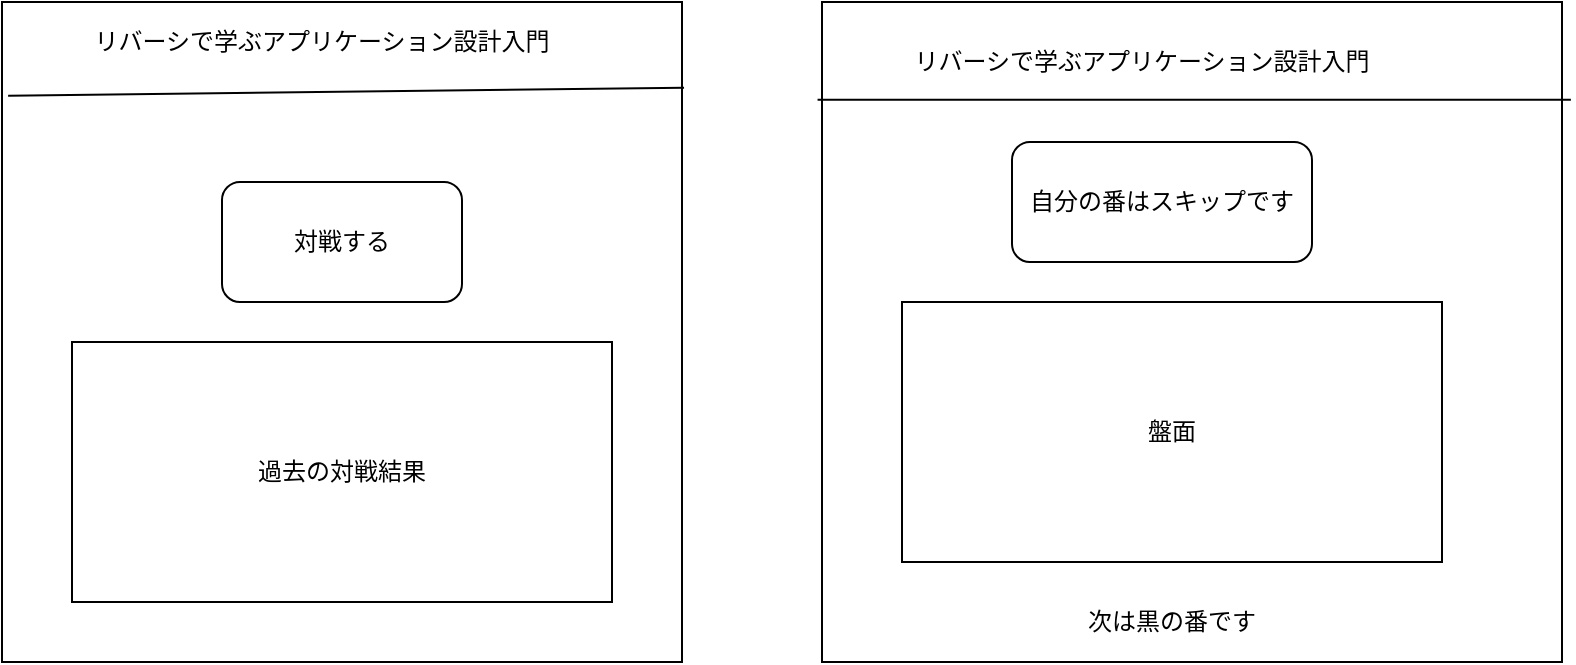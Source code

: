 <mxfile>
    <diagram id="cUtIY_VvKhF684kmWyzW" name="ページ1">
        <mxGraphModel dx="1386" dy="702" grid="1" gridSize="10" guides="1" tooltips="1" connect="1" arrows="1" fold="1" page="1" pageScale="1" pageWidth="827" pageHeight="1169" math="0" shadow="0">
            <root>
                <mxCell id="0"/>
                <mxCell id="1" parent="0"/>
                <mxCell id="12" value="" style="rounded=0;whiteSpace=wrap;html=1;" vertex="1" parent="1">
                    <mxGeometry x="60" y="110" width="340" height="330" as="geometry"/>
                </mxCell>
                <mxCell id="2" value="" style="rounded=0;whiteSpace=wrap;html=1;" vertex="1" parent="1">
                    <mxGeometry x="470" y="110" width="370" height="330" as="geometry"/>
                </mxCell>
                <mxCell id="3" value="" style="endArrow=none;html=1;exitX=-0.006;exitY=0.148;exitDx=0;exitDy=0;exitPerimeter=0;entryX=1.012;entryY=0.148;entryDx=0;entryDy=0;entryPerimeter=0;" edge="1" parent="1" source="2" target="2">
                    <mxGeometry width="50" height="50" relative="1" as="geometry">
                        <mxPoint x="190" y="380" as="sourcePoint"/>
                        <mxPoint x="240" y="330" as="targetPoint"/>
                    </mxGeometry>
                </mxCell>
                <mxCell id="4" value="リバーシで学ぶアプリケーション設計入門" style="text;html=1;align=center;verticalAlign=middle;whiteSpace=wrap;rounded=0;" vertex="1" parent="1">
                    <mxGeometry x="70" y="110" width="300" height="40" as="geometry"/>
                </mxCell>
                <mxCell id="5" value="対戦する" style="rounded=1;whiteSpace=wrap;html=1;" vertex="1" parent="1">
                    <mxGeometry x="170" y="200" width="120" height="60" as="geometry"/>
                </mxCell>
                <mxCell id="6" value="過去の対戦結果" style="rounded=0;whiteSpace=wrap;html=1;" vertex="1" parent="1">
                    <mxGeometry x="95" y="280" width="270" height="130" as="geometry"/>
                </mxCell>
                <mxCell id="9" value="リバーシで学ぶアプリケーション設計入門" style="text;html=1;align=center;verticalAlign=middle;whiteSpace=wrap;rounded=0;" vertex="1" parent="1">
                    <mxGeometry x="480" y="120" width="300" height="40" as="geometry"/>
                </mxCell>
                <mxCell id="10" value="自分の番はスキップです" style="rounded=1;whiteSpace=wrap;html=1;" vertex="1" parent="1">
                    <mxGeometry x="565" y="180" width="150" height="60" as="geometry"/>
                </mxCell>
                <mxCell id="11" value="盤面" style="rounded=0;whiteSpace=wrap;html=1;" vertex="1" parent="1">
                    <mxGeometry x="510" y="260" width="270" height="130" as="geometry"/>
                </mxCell>
                <mxCell id="13" value="次は黒の番です" style="text;html=1;align=center;verticalAlign=middle;whiteSpace=wrap;rounded=0;" vertex="1" parent="1">
                    <mxGeometry x="495" y="400" width="300" height="40" as="geometry"/>
                </mxCell>
                <mxCell id="14" value="" style="endArrow=none;html=1;exitX=0.009;exitY=0.142;exitDx=0;exitDy=0;exitPerimeter=0;entryX=1.003;entryY=0.13;entryDx=0;entryDy=0;entryPerimeter=0;" edge="1" parent="1" source="12" target="12">
                    <mxGeometry width="50" height="50" relative="1" as="geometry">
                        <mxPoint x="100" y="160" as="sourcePoint"/>
                        <mxPoint x="446" y="160" as="targetPoint"/>
                    </mxGeometry>
                </mxCell>
            </root>
        </mxGraphModel>
    </diagram>
</mxfile>